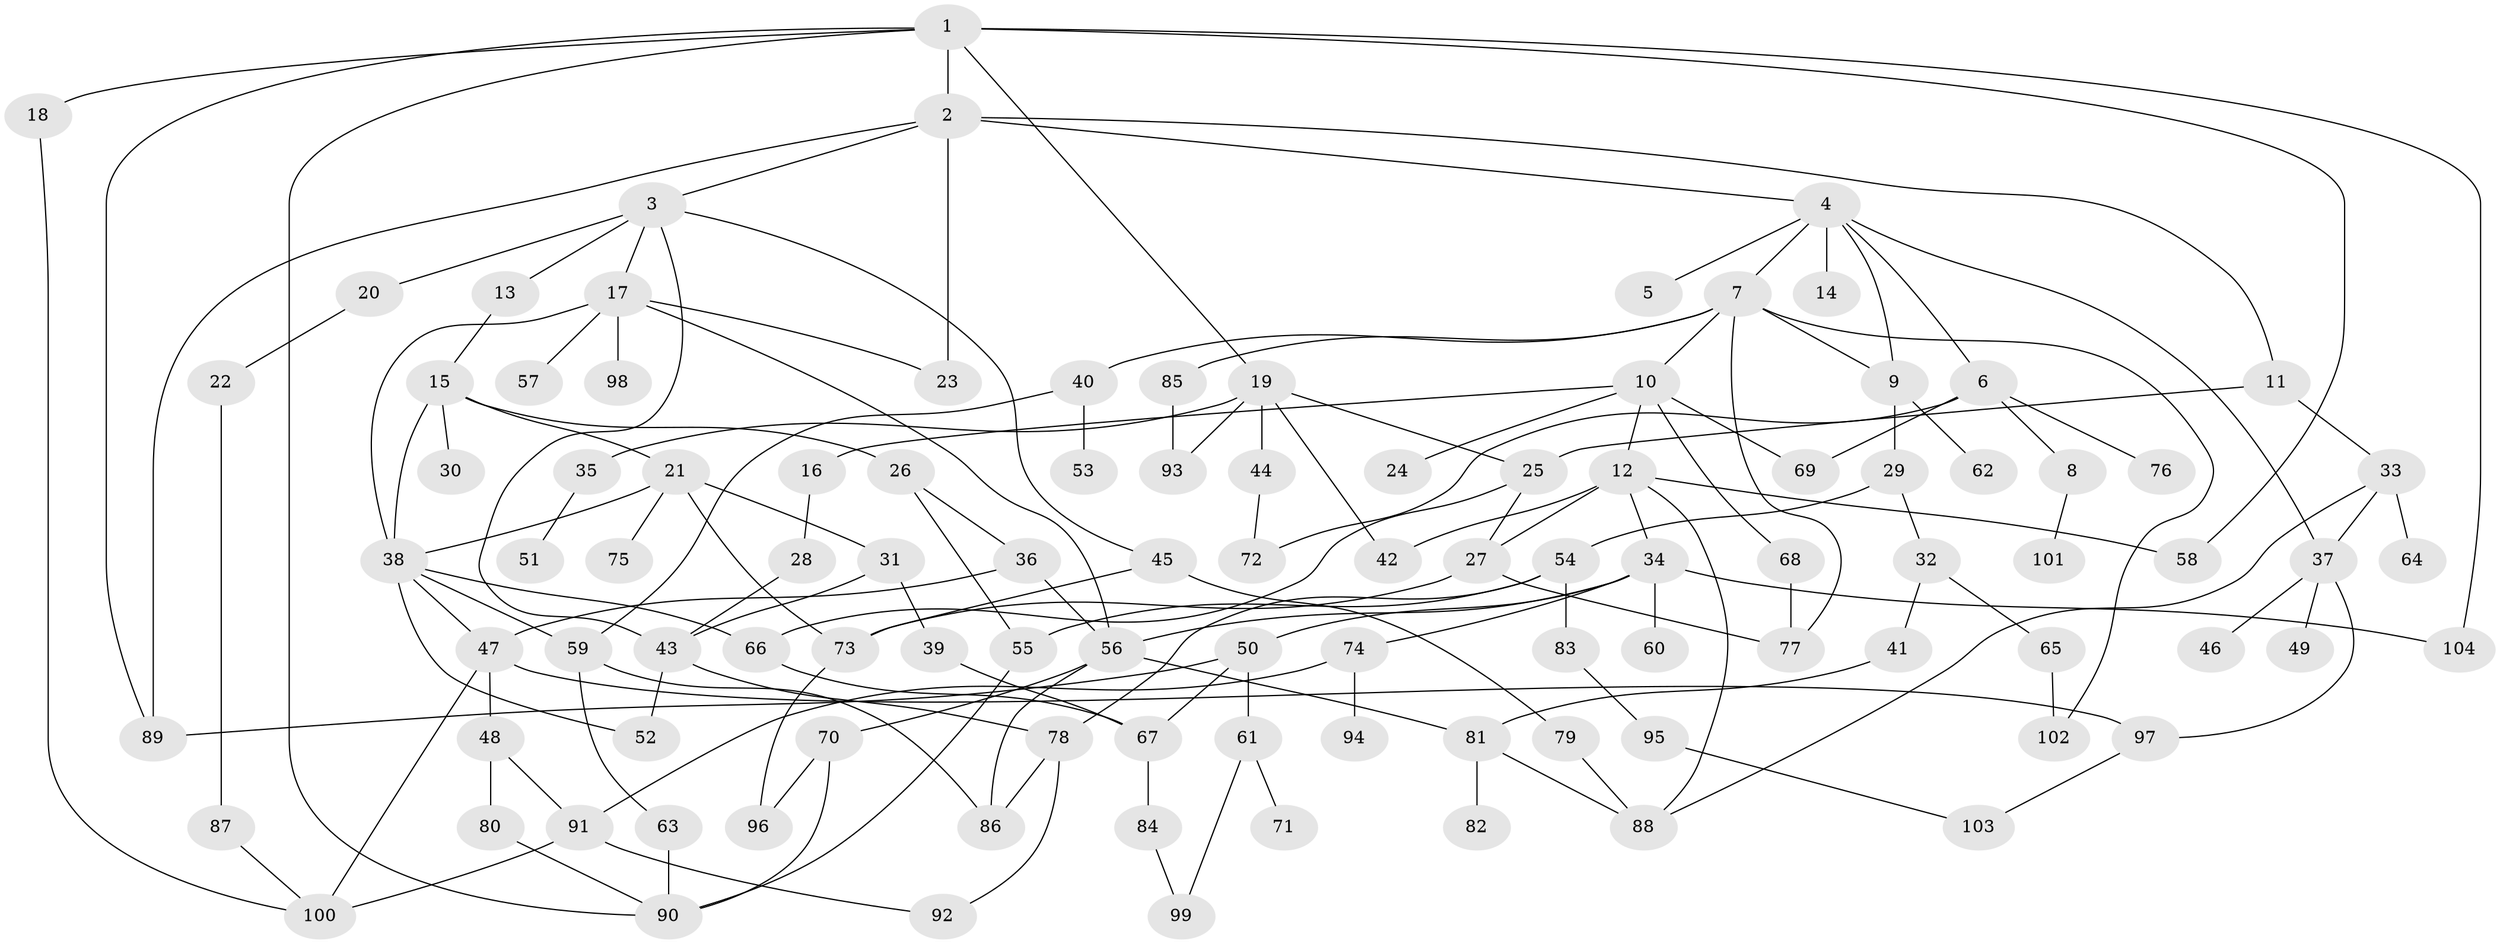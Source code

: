// Generated by graph-tools (version 1.1) at 2025/25/03/09/25 03:25:30]
// undirected, 104 vertices, 154 edges
graph export_dot {
graph [start="1"]
  node [color=gray90,style=filled];
  1;
  2;
  3;
  4;
  5;
  6;
  7;
  8;
  9;
  10;
  11;
  12;
  13;
  14;
  15;
  16;
  17;
  18;
  19;
  20;
  21;
  22;
  23;
  24;
  25;
  26;
  27;
  28;
  29;
  30;
  31;
  32;
  33;
  34;
  35;
  36;
  37;
  38;
  39;
  40;
  41;
  42;
  43;
  44;
  45;
  46;
  47;
  48;
  49;
  50;
  51;
  52;
  53;
  54;
  55;
  56;
  57;
  58;
  59;
  60;
  61;
  62;
  63;
  64;
  65;
  66;
  67;
  68;
  69;
  70;
  71;
  72;
  73;
  74;
  75;
  76;
  77;
  78;
  79;
  80;
  81;
  82;
  83;
  84;
  85;
  86;
  87;
  88;
  89;
  90;
  91;
  92;
  93;
  94;
  95;
  96;
  97;
  98;
  99;
  100;
  101;
  102;
  103;
  104;
  1 -- 2;
  1 -- 18;
  1 -- 19;
  1 -- 104;
  1 -- 58;
  1 -- 90;
  1 -- 89;
  2 -- 3;
  2 -- 4;
  2 -- 11;
  2 -- 23;
  2 -- 89;
  3 -- 13;
  3 -- 17;
  3 -- 20;
  3 -- 43;
  3 -- 45;
  4 -- 5;
  4 -- 6;
  4 -- 7;
  4 -- 9;
  4 -- 14;
  4 -- 37;
  6 -- 8;
  6 -- 72;
  6 -- 76;
  6 -- 69;
  7 -- 10;
  7 -- 40;
  7 -- 77;
  7 -- 85;
  7 -- 102;
  7 -- 9;
  8 -- 101;
  9 -- 29;
  9 -- 62;
  10 -- 12;
  10 -- 16;
  10 -- 24;
  10 -- 68;
  10 -- 69;
  11 -- 25;
  11 -- 33;
  12 -- 34;
  12 -- 58;
  12 -- 27;
  12 -- 42;
  12 -- 88;
  13 -- 15;
  15 -- 21;
  15 -- 26;
  15 -- 30;
  15 -- 38;
  16 -- 28;
  17 -- 23;
  17 -- 38;
  17 -- 57;
  17 -- 98;
  17 -- 56;
  18 -- 100;
  19 -- 35;
  19 -- 42;
  19 -- 44;
  19 -- 93;
  19 -- 25;
  20 -- 22;
  21 -- 31;
  21 -- 73;
  21 -- 75;
  21 -- 38;
  22 -- 87;
  25 -- 27;
  25 -- 66;
  26 -- 36;
  26 -- 55;
  27 -- 77;
  27 -- 73;
  28 -- 43;
  29 -- 32;
  29 -- 54;
  31 -- 39;
  31 -- 43;
  32 -- 41;
  32 -- 65;
  33 -- 64;
  33 -- 88;
  33 -- 37;
  34 -- 50;
  34 -- 56;
  34 -- 60;
  34 -- 74;
  34 -- 104;
  35 -- 51;
  36 -- 56;
  36 -- 47;
  37 -- 46;
  37 -- 49;
  37 -- 97;
  38 -- 47;
  38 -- 59;
  38 -- 66;
  38 -- 52;
  39 -- 67;
  40 -- 53;
  40 -- 59;
  41 -- 81;
  43 -- 52;
  43 -- 78;
  44 -- 72;
  45 -- 79;
  45 -- 73;
  47 -- 48;
  47 -- 100;
  47 -- 97;
  48 -- 80;
  48 -- 91;
  50 -- 61;
  50 -- 89;
  50 -- 67;
  54 -- 83;
  54 -- 78;
  54 -- 55;
  55 -- 90;
  56 -- 70;
  56 -- 81;
  56 -- 86;
  59 -- 63;
  59 -- 86;
  61 -- 71;
  61 -- 99;
  63 -- 90;
  65 -- 102;
  66 -- 67;
  67 -- 84;
  68 -- 77;
  70 -- 96;
  70 -- 90;
  73 -- 96;
  74 -- 91;
  74 -- 94;
  78 -- 92;
  78 -- 86;
  79 -- 88;
  80 -- 90;
  81 -- 82;
  81 -- 88;
  83 -- 95;
  84 -- 99;
  85 -- 93;
  87 -- 100;
  91 -- 92;
  91 -- 100;
  95 -- 103;
  97 -- 103;
}
